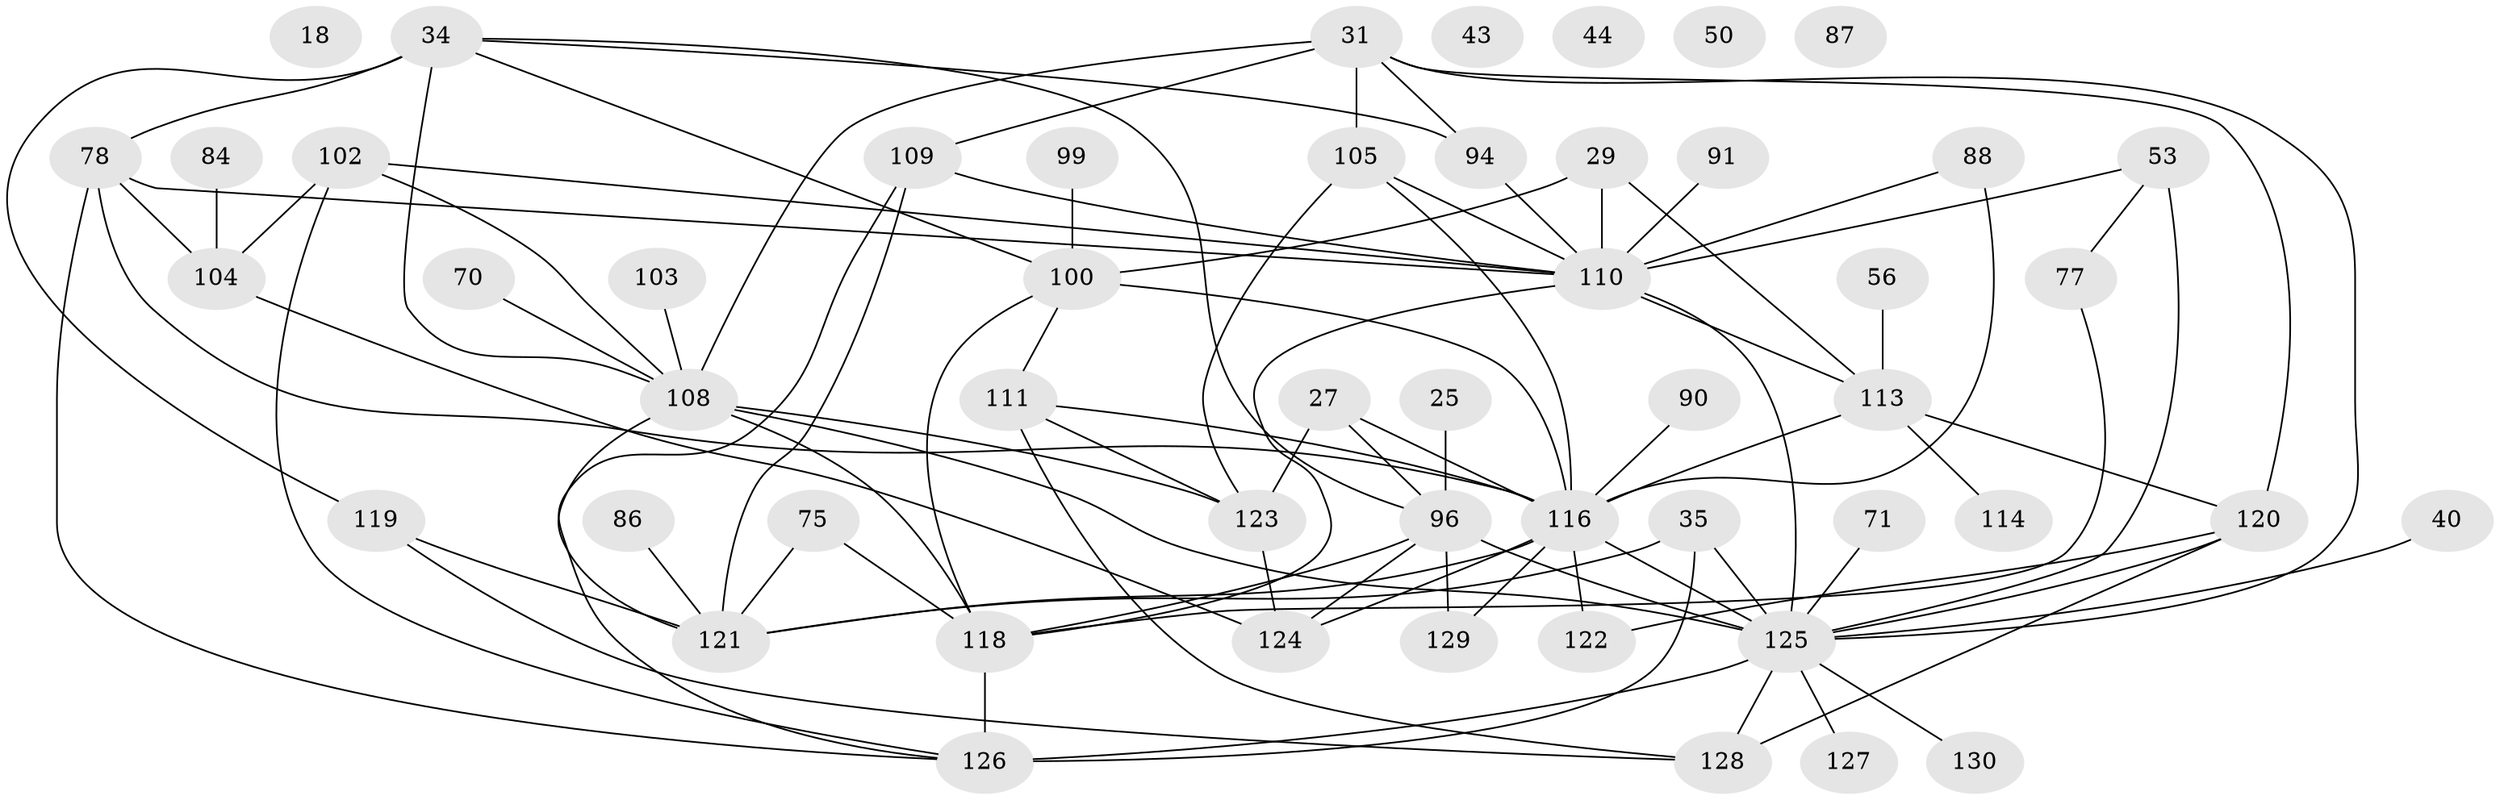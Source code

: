 // original degree distribution, {6: 0.03076923076923077, 1: 0.16153846153846155, 5: 0.13076923076923078, 3: 0.16153846153846155, 4: 0.2230769230769231, 2: 0.2, 7: 0.05384615384615385, 0: 0.038461538461538464}
// Generated by graph-tools (version 1.1) at 2025/43/03/04/25 21:43:40]
// undirected, 52 vertices, 92 edges
graph export_dot {
graph [start="1"]
  node [color=gray90,style=filled];
  18;
  25;
  27;
  29;
  31;
  34 [super="+33"];
  35;
  40;
  43;
  44;
  50;
  53 [super="+2+15"];
  56;
  70;
  71;
  75 [super="+55+46"];
  77;
  78 [super="+11"];
  84;
  86;
  87;
  88;
  90 [super="+83"];
  91;
  94;
  96 [super="+89"];
  99;
  100 [super="+38+59"];
  102;
  103 [super="+19"];
  104 [super="+72"];
  105 [super="+85"];
  108 [super="+61+52"];
  109 [super="+107"];
  110 [super="+106+101"];
  111 [super="+62+68+95"];
  113;
  114 [super="+21"];
  116 [super="+5+24+82+67"];
  118 [super="+73+69"];
  119 [super="+63"];
  120 [super="+36"];
  121 [super="+32+81"];
  122 [super="+66"];
  123 [super="+39"];
  124 [super="+74+112"];
  125 [super="+8+97+117+64"];
  126 [super="+6+92"];
  127;
  128 [super="+49+115+23"];
  129 [super="+58"];
  130;
  25 -- 96;
  27 -- 123;
  27 -- 96;
  27 -- 116 [weight=2];
  29 -- 100 [weight=3];
  29 -- 110 [weight=3];
  29 -- 113;
  31 -- 94;
  31 -- 105;
  31 -- 120;
  31 -- 109;
  31 -- 108 [weight=2];
  31 -- 125;
  34 -- 94;
  34 -- 119;
  34 -- 78 [weight=2];
  34 -- 96;
  34 -- 108;
  34 -- 100;
  35 -- 121 [weight=2];
  35 -- 126;
  35 -- 125 [weight=2];
  40 -- 125;
  53 -- 125 [weight=3];
  53 -- 77;
  53 -- 110;
  56 -- 113;
  70 -- 108;
  71 -- 125;
  75 -- 118;
  75 -- 121;
  77 -- 118;
  78 -- 104;
  78 -- 126;
  78 -- 110 [weight=2];
  78 -- 116;
  84 -- 104;
  86 -- 121;
  88 -- 110;
  88 -- 116 [weight=2];
  90 -- 116 [weight=4];
  91 -- 110;
  94 -- 110 [weight=2];
  96 -- 118;
  96 -- 129;
  96 -- 124;
  96 -- 125 [weight=2];
  99 -- 100;
  100 -- 111 [weight=2];
  100 -- 116 [weight=3];
  100 -- 118;
  102 -- 104 [weight=2];
  102 -- 126;
  102 -- 108;
  102 -- 110;
  103 -- 108;
  104 -- 124;
  105 -- 110;
  105 -- 116;
  105 -- 123;
  108 -- 123 [weight=2];
  108 -- 121 [weight=2];
  108 -- 118;
  108 -- 125;
  109 -- 121 [weight=2];
  109 -- 126;
  109 -- 110;
  110 -- 113;
  110 -- 118;
  110 -- 125 [weight=3];
  111 -- 128;
  111 -- 123;
  111 -- 116 [weight=2];
  113 -- 114;
  113 -- 120 [weight=2];
  113 -- 116;
  116 -- 121 [weight=2];
  116 -- 124;
  116 -- 125 [weight=2];
  116 -- 129;
  116 -- 122;
  118 -- 126 [weight=2];
  119 -- 128;
  119 -- 121;
  120 -- 128 [weight=2];
  120 -- 122;
  120 -- 125;
  123 -- 124;
  125 -- 128 [weight=2];
  125 -- 126 [weight=2];
  125 -- 130;
  125 -- 127;
}
